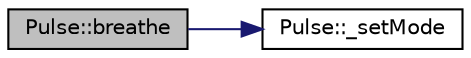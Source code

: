 digraph "Pulse::breathe"
{
 // LATEX_PDF_SIZE
  edge [fontname="Helvetica",fontsize="10",labelfontname="Helvetica",labelfontsize="10"];
  node [fontname="Helvetica",fontsize="10",shape=record];
  rankdir="LR";
  Node1 [label="Pulse::breathe",height=0.2,width=0.4,color="black", fillcolor="grey75", style="filled", fontcolor="black",tooltip="Breath the led, pulse in and out using PWM."];
  Node1 -> Node2 [color="midnightblue",fontsize="10",style="solid",fontname="Helvetica"];
  Node2 [label="Pulse::_setMode",height=0.2,width=0.4,color="black", fillcolor="white", style="filled",URL="$classPulse.html#adf44ce3c27a223c6cf38970d1077cd57",tooltip=" "];
}

